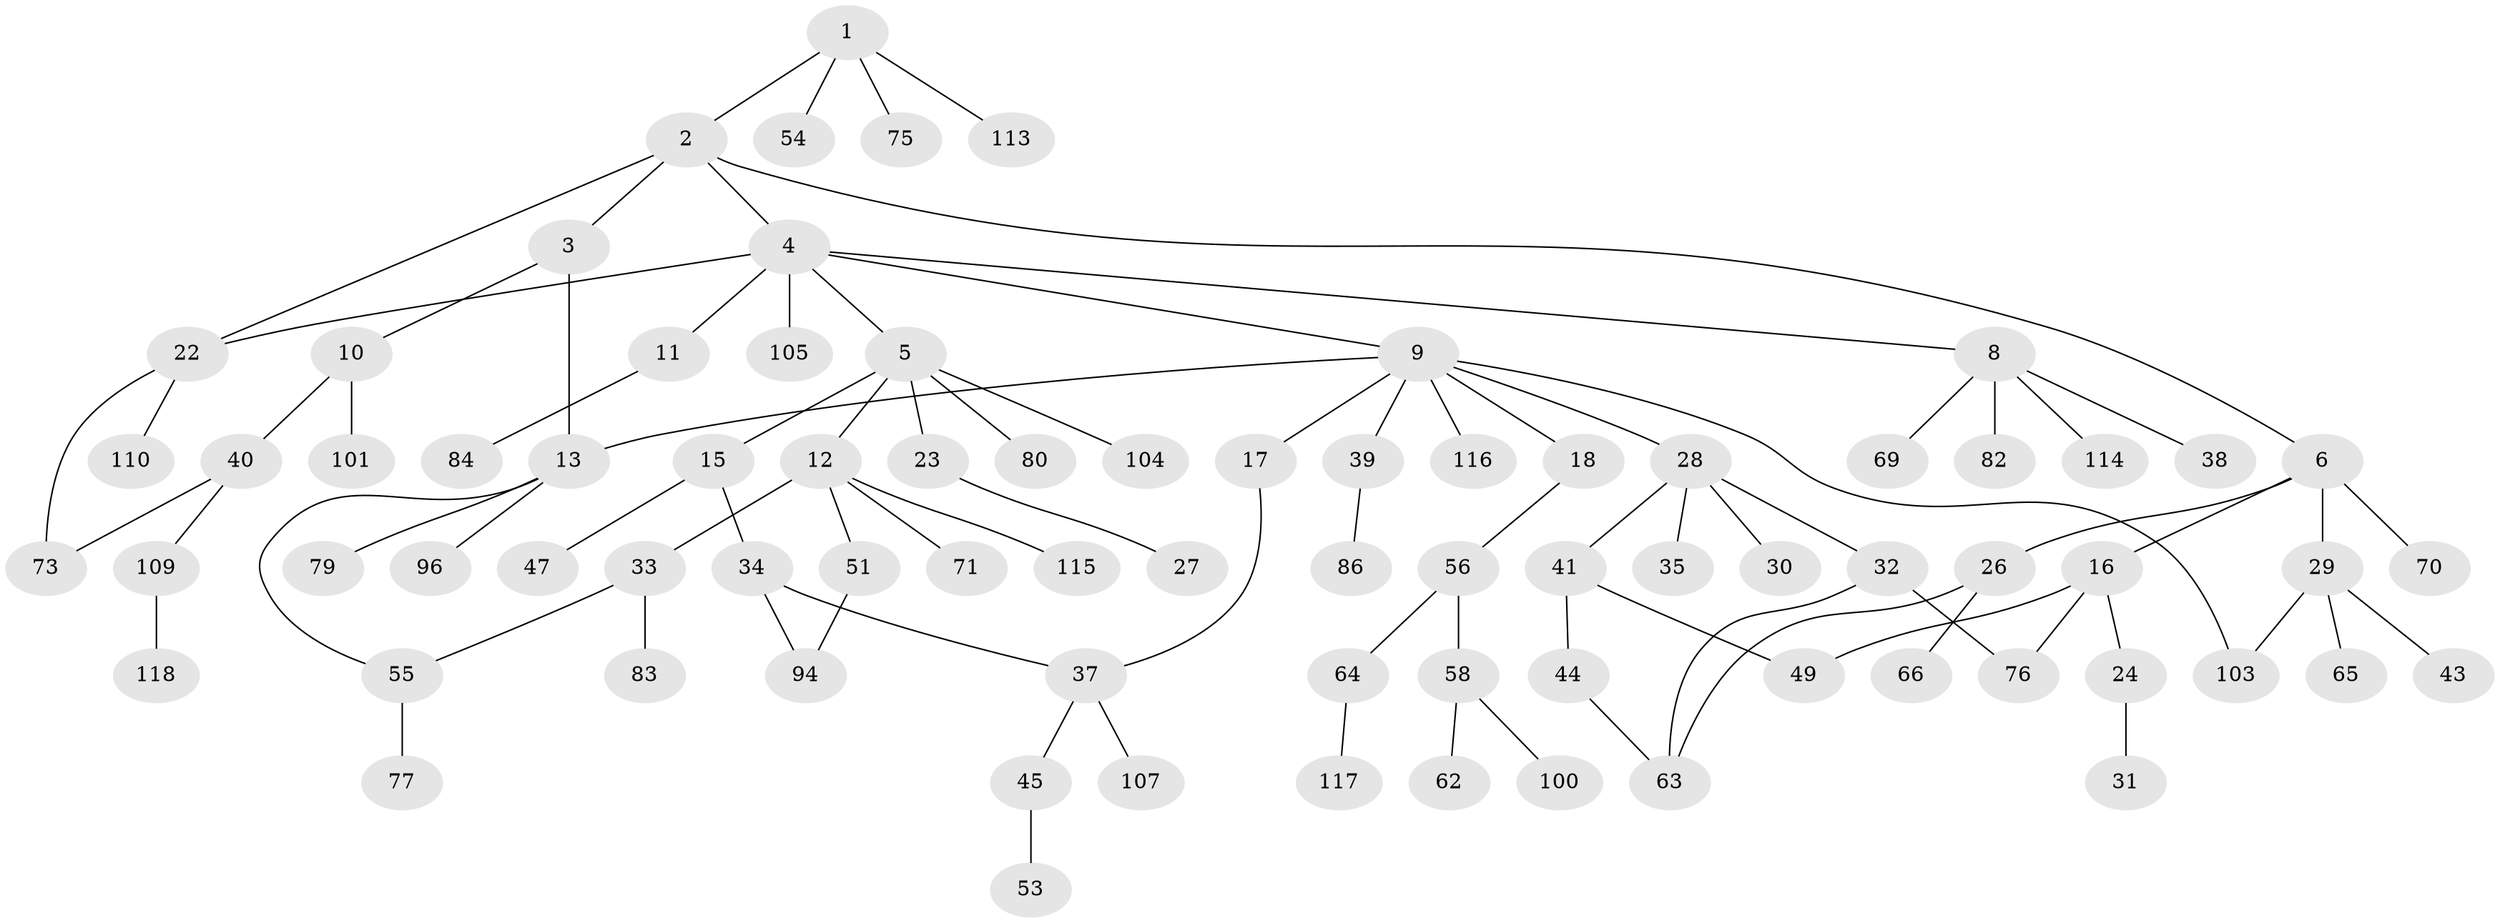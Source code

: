 // Generated by graph-tools (version 1.1) at 2025/23/03/03/25 07:23:33]
// undirected, 79 vertices, 89 edges
graph export_dot {
graph [start="1"]
  node [color=gray90,style=filled];
  1 [super="+98"];
  2;
  3 [super="+20"];
  4 [super="+7"];
  5 [super="+85"];
  6 [super="+72"];
  8 [super="+19"];
  9 [super="+14"];
  10 [super="+88"];
  11 [super="+25"];
  12 [super="+48"];
  13 [super="+21"];
  15;
  16 [super="+36"];
  17;
  18 [super="+74"];
  22 [super="+52"];
  23 [super="+91"];
  24 [super="+106"];
  26;
  27;
  28 [super="+61"];
  29 [super="+90"];
  30 [super="+108"];
  31;
  32 [super="+50"];
  33;
  34 [super="+46"];
  35;
  37 [super="+57"];
  38;
  39 [super="+42"];
  40 [super="+68"];
  41 [super="+60"];
  43;
  44 [super="+93"];
  45;
  47;
  49 [super="+87"];
  51 [super="+95"];
  53 [super="+112"];
  54;
  55 [super="+59"];
  56 [super="+78"];
  58 [super="+81"];
  62;
  63 [super="+67"];
  64 [super="+102"];
  65;
  66;
  69;
  70;
  71 [super="+97"];
  73 [super="+89"];
  75;
  76 [super="+92"];
  77 [super="+111"];
  79;
  80;
  82;
  83;
  84;
  86 [super="+99"];
  94;
  96;
  100;
  101;
  103;
  104;
  105;
  107;
  109;
  110;
  113;
  114;
  115;
  116;
  117;
  118;
  1 -- 2;
  1 -- 54;
  1 -- 75;
  1 -- 113;
  2 -- 3;
  2 -- 4;
  2 -- 6;
  2 -- 22;
  3 -- 10;
  3 -- 13;
  4 -- 5;
  4 -- 8;
  4 -- 9;
  4 -- 22;
  4 -- 105;
  4 -- 11;
  5 -- 12;
  5 -- 15;
  5 -- 23;
  5 -- 80;
  5 -- 104;
  6 -- 16;
  6 -- 26;
  6 -- 29;
  6 -- 70;
  8 -- 69;
  8 -- 82;
  8 -- 114;
  8 -- 38;
  9 -- 13;
  9 -- 18;
  9 -- 28;
  9 -- 39;
  9 -- 116;
  9 -- 17;
  9 -- 103;
  10 -- 40;
  10 -- 101;
  11 -- 84;
  12 -- 33;
  12 -- 51;
  12 -- 115;
  12 -- 71;
  13 -- 79;
  13 -- 55;
  13 -- 96;
  15 -- 34;
  15 -- 47;
  16 -- 24;
  16 -- 49;
  16 -- 76;
  17 -- 37;
  18 -- 56;
  22 -- 110;
  22 -- 73;
  23 -- 27;
  24 -- 31;
  26 -- 66;
  26 -- 63;
  28 -- 30;
  28 -- 32;
  28 -- 35;
  28 -- 41;
  29 -- 43;
  29 -- 65;
  29 -- 103;
  32 -- 63;
  32 -- 76;
  33 -- 55;
  33 -- 83;
  34 -- 94;
  34 -- 37;
  37 -- 45;
  37 -- 107;
  39 -- 86;
  40 -- 73;
  40 -- 109;
  41 -- 44;
  41 -- 49;
  44 -- 63;
  45 -- 53;
  51 -- 94;
  55 -- 77;
  56 -- 58;
  56 -- 64;
  58 -- 62;
  58 -- 100;
  64 -- 117;
  109 -- 118;
}
